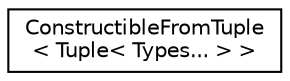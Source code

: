 digraph "Graphical Class Hierarchy"
{
  edge [fontname="Helvetica",fontsize="10",labelfontname="Helvetica",labelfontsize="10"];
  node [fontname="Helvetica",fontsize="10",shape=record];
  rankdir="LR";
  Node0 [label="ConstructibleFromTuple\l\< Tuple\< Types... \> \>",height=0.2,width=0.4,color="black", fillcolor="white", style="filled",URL="$struct_constructible_from_tuple_3_01_tuple_3_01_types_8_8_8_01_4_01_4.html"];
}
